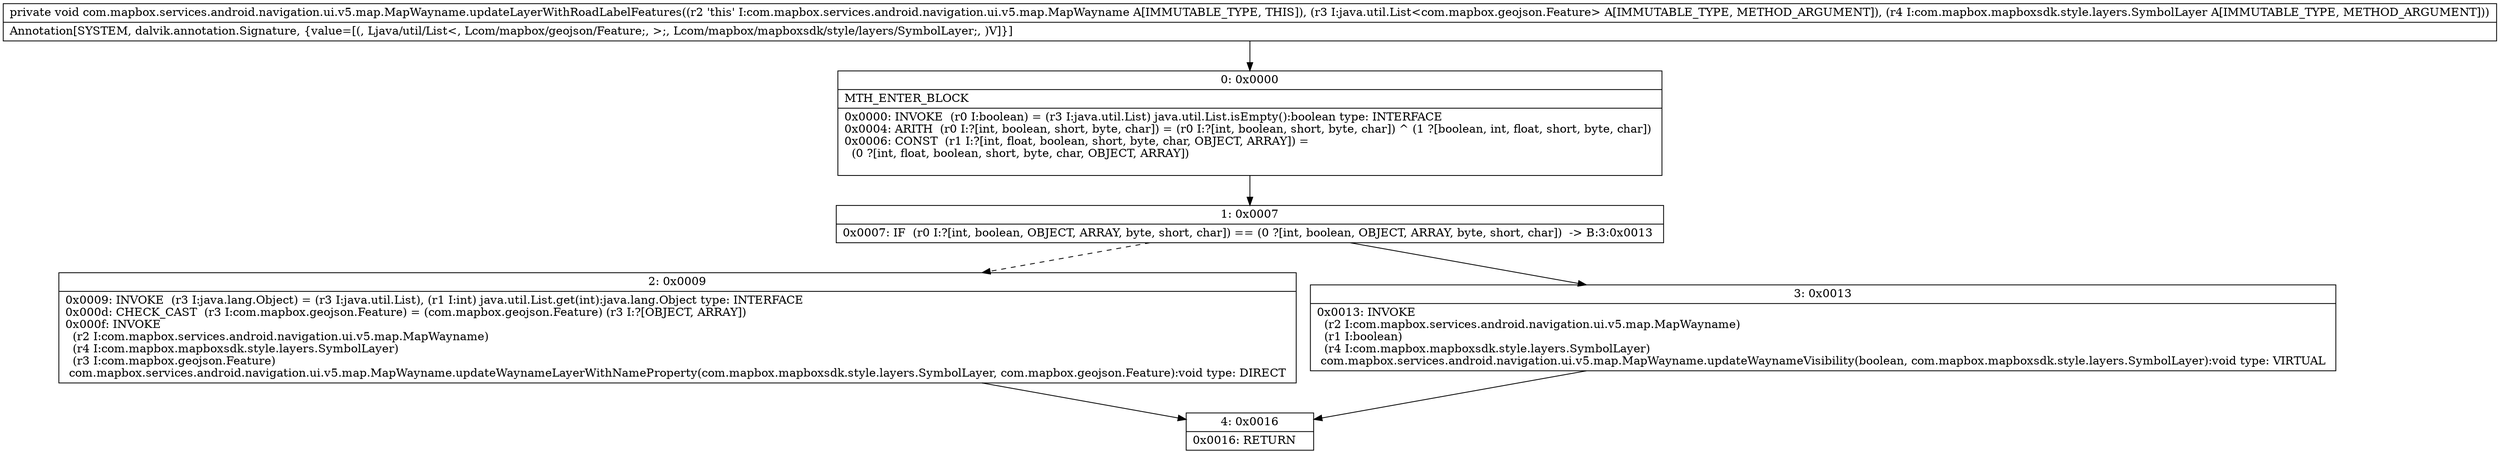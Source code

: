 digraph "CFG forcom.mapbox.services.android.navigation.ui.v5.map.MapWayname.updateLayerWithRoadLabelFeatures(Ljava\/util\/List;Lcom\/mapbox\/mapboxsdk\/style\/layers\/SymbolLayer;)V" {
Node_0 [shape=record,label="{0\:\ 0x0000|MTH_ENTER_BLOCK\l|0x0000: INVOKE  (r0 I:boolean) = (r3 I:java.util.List) java.util.List.isEmpty():boolean type: INTERFACE \l0x0004: ARITH  (r0 I:?[int, boolean, short, byte, char]) = (r0 I:?[int, boolean, short, byte, char]) ^ (1 ?[boolean, int, float, short, byte, char]) \l0x0006: CONST  (r1 I:?[int, float, boolean, short, byte, char, OBJECT, ARRAY]) = \l  (0 ?[int, float, boolean, short, byte, char, OBJECT, ARRAY])\l \l}"];
Node_1 [shape=record,label="{1\:\ 0x0007|0x0007: IF  (r0 I:?[int, boolean, OBJECT, ARRAY, byte, short, char]) == (0 ?[int, boolean, OBJECT, ARRAY, byte, short, char])  \-\> B:3:0x0013 \l}"];
Node_2 [shape=record,label="{2\:\ 0x0009|0x0009: INVOKE  (r3 I:java.lang.Object) = (r3 I:java.util.List), (r1 I:int) java.util.List.get(int):java.lang.Object type: INTERFACE \l0x000d: CHECK_CAST  (r3 I:com.mapbox.geojson.Feature) = (com.mapbox.geojson.Feature) (r3 I:?[OBJECT, ARRAY]) \l0x000f: INVOKE  \l  (r2 I:com.mapbox.services.android.navigation.ui.v5.map.MapWayname)\l  (r4 I:com.mapbox.mapboxsdk.style.layers.SymbolLayer)\l  (r3 I:com.mapbox.geojson.Feature)\l com.mapbox.services.android.navigation.ui.v5.map.MapWayname.updateWaynameLayerWithNameProperty(com.mapbox.mapboxsdk.style.layers.SymbolLayer, com.mapbox.geojson.Feature):void type: DIRECT \l}"];
Node_3 [shape=record,label="{3\:\ 0x0013|0x0013: INVOKE  \l  (r2 I:com.mapbox.services.android.navigation.ui.v5.map.MapWayname)\l  (r1 I:boolean)\l  (r4 I:com.mapbox.mapboxsdk.style.layers.SymbolLayer)\l com.mapbox.services.android.navigation.ui.v5.map.MapWayname.updateWaynameVisibility(boolean, com.mapbox.mapboxsdk.style.layers.SymbolLayer):void type: VIRTUAL \l}"];
Node_4 [shape=record,label="{4\:\ 0x0016|0x0016: RETURN   \l}"];
MethodNode[shape=record,label="{private void com.mapbox.services.android.navigation.ui.v5.map.MapWayname.updateLayerWithRoadLabelFeatures((r2 'this' I:com.mapbox.services.android.navigation.ui.v5.map.MapWayname A[IMMUTABLE_TYPE, THIS]), (r3 I:java.util.List\<com.mapbox.geojson.Feature\> A[IMMUTABLE_TYPE, METHOD_ARGUMENT]), (r4 I:com.mapbox.mapboxsdk.style.layers.SymbolLayer A[IMMUTABLE_TYPE, METHOD_ARGUMENT]))  | Annotation[SYSTEM, dalvik.annotation.Signature, \{value=[(, Ljava\/util\/List\<, Lcom\/mapbox\/geojson\/Feature;, \>;, Lcom\/mapbox\/mapboxsdk\/style\/layers\/SymbolLayer;, )V]\}]\l}"];
MethodNode -> Node_0;
Node_0 -> Node_1;
Node_1 -> Node_2[style=dashed];
Node_1 -> Node_3;
Node_2 -> Node_4;
Node_3 -> Node_4;
}

